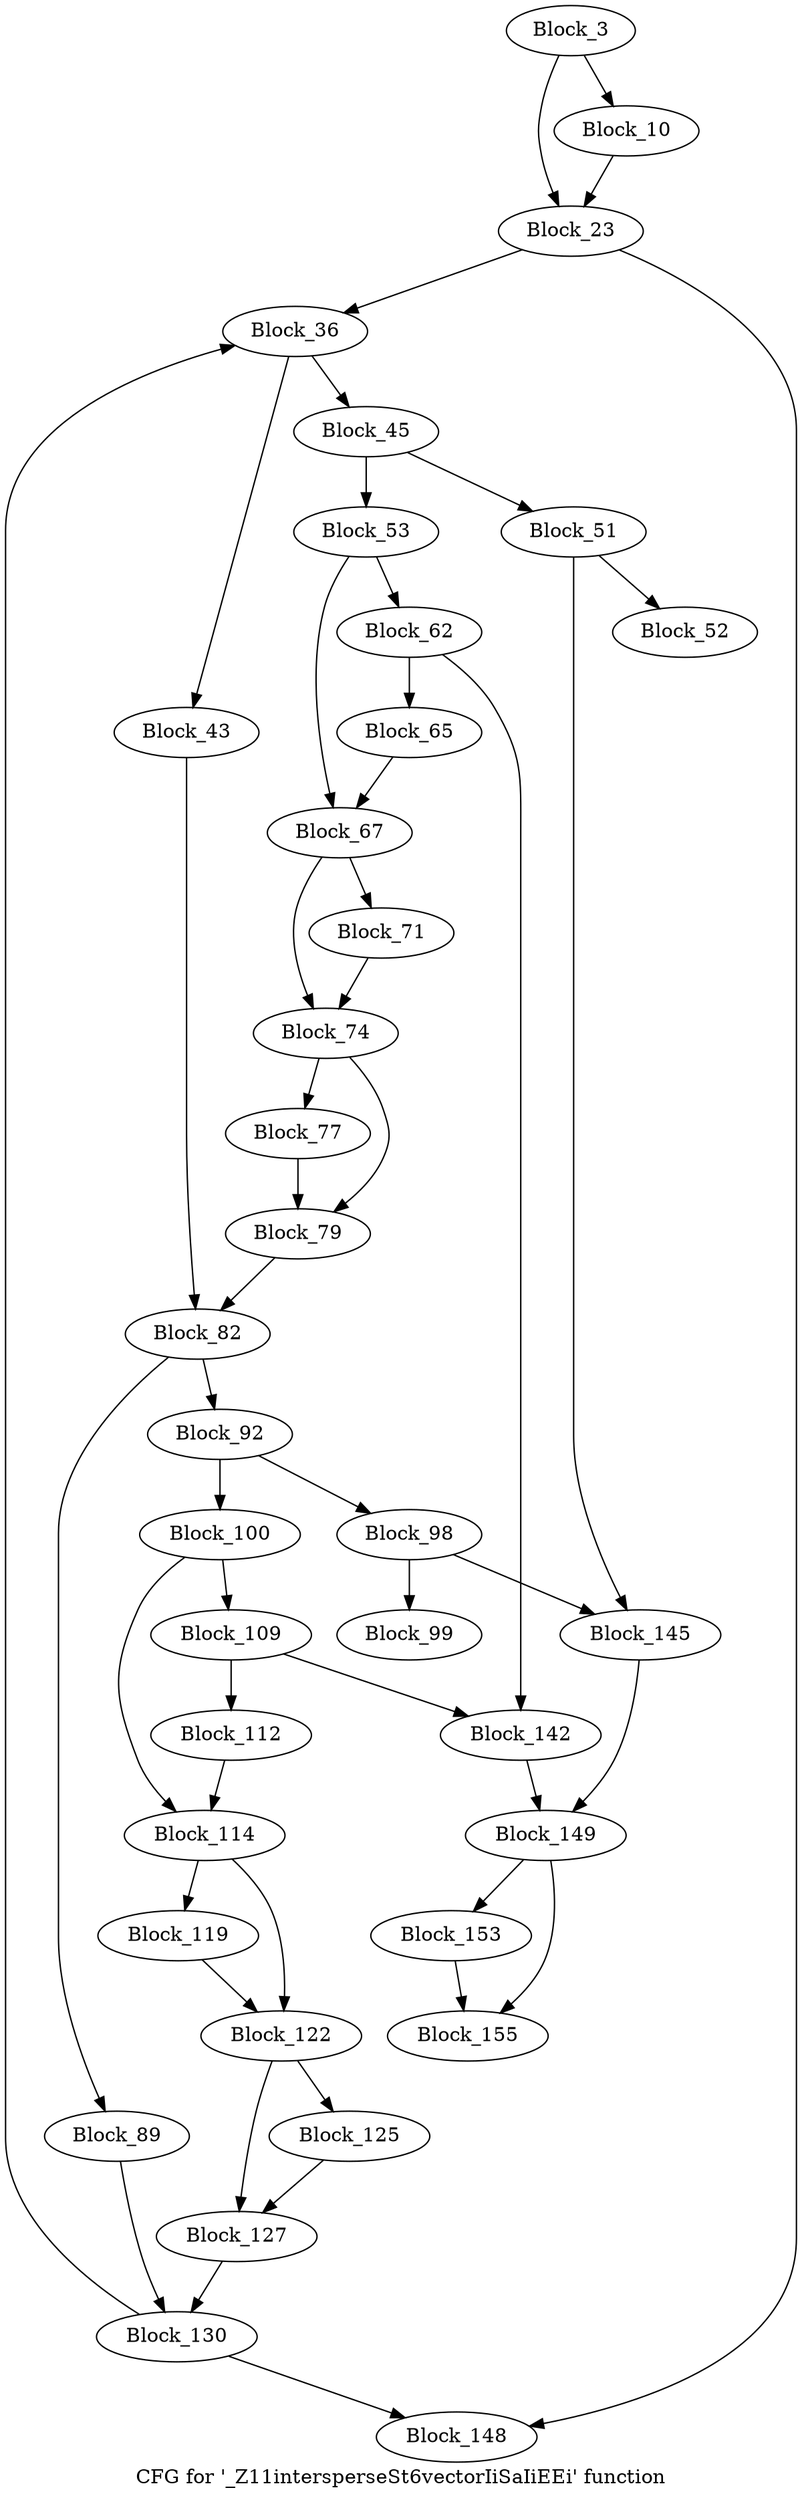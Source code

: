 digraph "CFG for '_Z11intersperseSt6vectorIiSaIiEEi' function" {
	label="CFG for '_Z11intersperseSt6vectorIiSaIiEEi' function";

	block_3 [label="Block_3"];
	block_3:s0 -> block_23;
	block_3:s1 -> block_10;
	block_10 [label="Block_10"];
	block_10 -> block_23;
	block_23 [label="Block_23"];
	block_23:s0 -> block_36;
	block_23:s1 -> block_148;
	block_36 [label="Block_36"];
	block_36:s0 -> block_45;
	block_36:s1 -> block_43;
	block_43 [label="Block_43"];
	block_43 -> block_82;
	block_45 [label="Block_45"];
	block_45:s0 -> block_51;
	block_45:s1 -> block_53;
	block_51 [label="Block_51"];
	block_51 -> block_52;
	block_51 -> block_145;
	block_52 [label="Block_52"];
	block_53 [label="Block_53"];
	block_53:s0 -> block_67;
	block_53:s1 -> block_62;
	block_62 [label="Block_62"];
	block_62 -> block_65;
	block_62 -> block_142;
	block_65 [label="Block_65"];
	block_65 -> block_67;
	block_67 [label="Block_67"];
	block_67:s0 -> block_71;
	block_67:s1 -> block_74;
	block_71 [label="Block_71"];
	block_71 -> block_74;
	block_74 [label="Block_74"];
	block_74:s0 -> block_79;
	block_74:s1 -> block_77;
	block_77 [label="Block_77"];
	block_77 -> block_79;
	block_79 [label="Block_79"];
	block_79 -> block_82;
	block_82 [label="Block_82"];
	block_82:s0 -> block_92;
	block_82:s1 -> block_89;
	block_89 [label="Block_89"];
	block_89 -> block_130;
	block_92 [label="Block_92"];
	block_92:s0 -> block_98;
	block_92:s1 -> block_100;
	block_98 [label="Block_98"];
	block_98 -> block_99;
	block_98 -> block_145;
	block_99 [label="Block_99"];
	block_100 [label="Block_100"];
	block_100:s0 -> block_114;
	block_100:s1 -> block_109;
	block_109 [label="Block_109"];
	block_109 -> block_112;
	block_109 -> block_142;
	block_112 [label="Block_112"];
	block_112 -> block_114;
	block_114 [label="Block_114"];
	block_114:s0 -> block_119;
	block_114:s1 -> block_122;
	block_119 [label="Block_119"];
	block_119 -> block_122;
	block_122 [label="Block_122"];
	block_122:s0 -> block_127;
	block_122:s1 -> block_125;
	block_125 [label="Block_125"];
	block_125 -> block_127;
	block_127 [label="Block_127"];
	block_127 -> block_130;
	block_130 [label="Block_130"];
	block_130:s0 -> block_36;
	block_130:s1 -> block_148;
	block_142 [label="Block_142"];
	block_142 -> block_149;
	block_145 [label="Block_145"];
	block_145 -> block_149;
	block_148 [label="Block_148"];
	block_149 [label="Block_149"];
	block_149:s0 -> block_155;
	block_149:s1 -> block_153;
	block_153 [label="Block_153"];
	block_153 -> block_155;
	block_155 [label="Block_155"];
}
